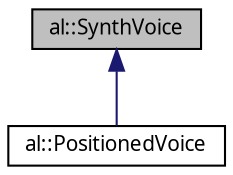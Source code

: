 digraph "al::SynthVoice"
{
 // LATEX_PDF_SIZE
  bgcolor="transparent";
  edge [fontname="FreeSans.ttf",fontsize="10",labelfontname="FreeSans.ttf",labelfontsize="10"];
  node [fontname="FreeSans.ttf",fontsize="10",shape=record];
  Node1 [label="al::SynthVoice",height=0.2,width=0.4,color="black", fillcolor="grey75", style="filled", fontcolor="black",tooltip="The SynthVoice class."];
  Node1 -> Node2 [dir="back",color="midnightblue",fontsize="10",style="solid",fontname="FreeSans.ttf"];
  Node2 [label="al::PositionedVoice",height=0.2,width=0.4,color="black",URL="$classal_1_1_positioned_voice.html",tooltip="The PositionedVoice class."];
}
